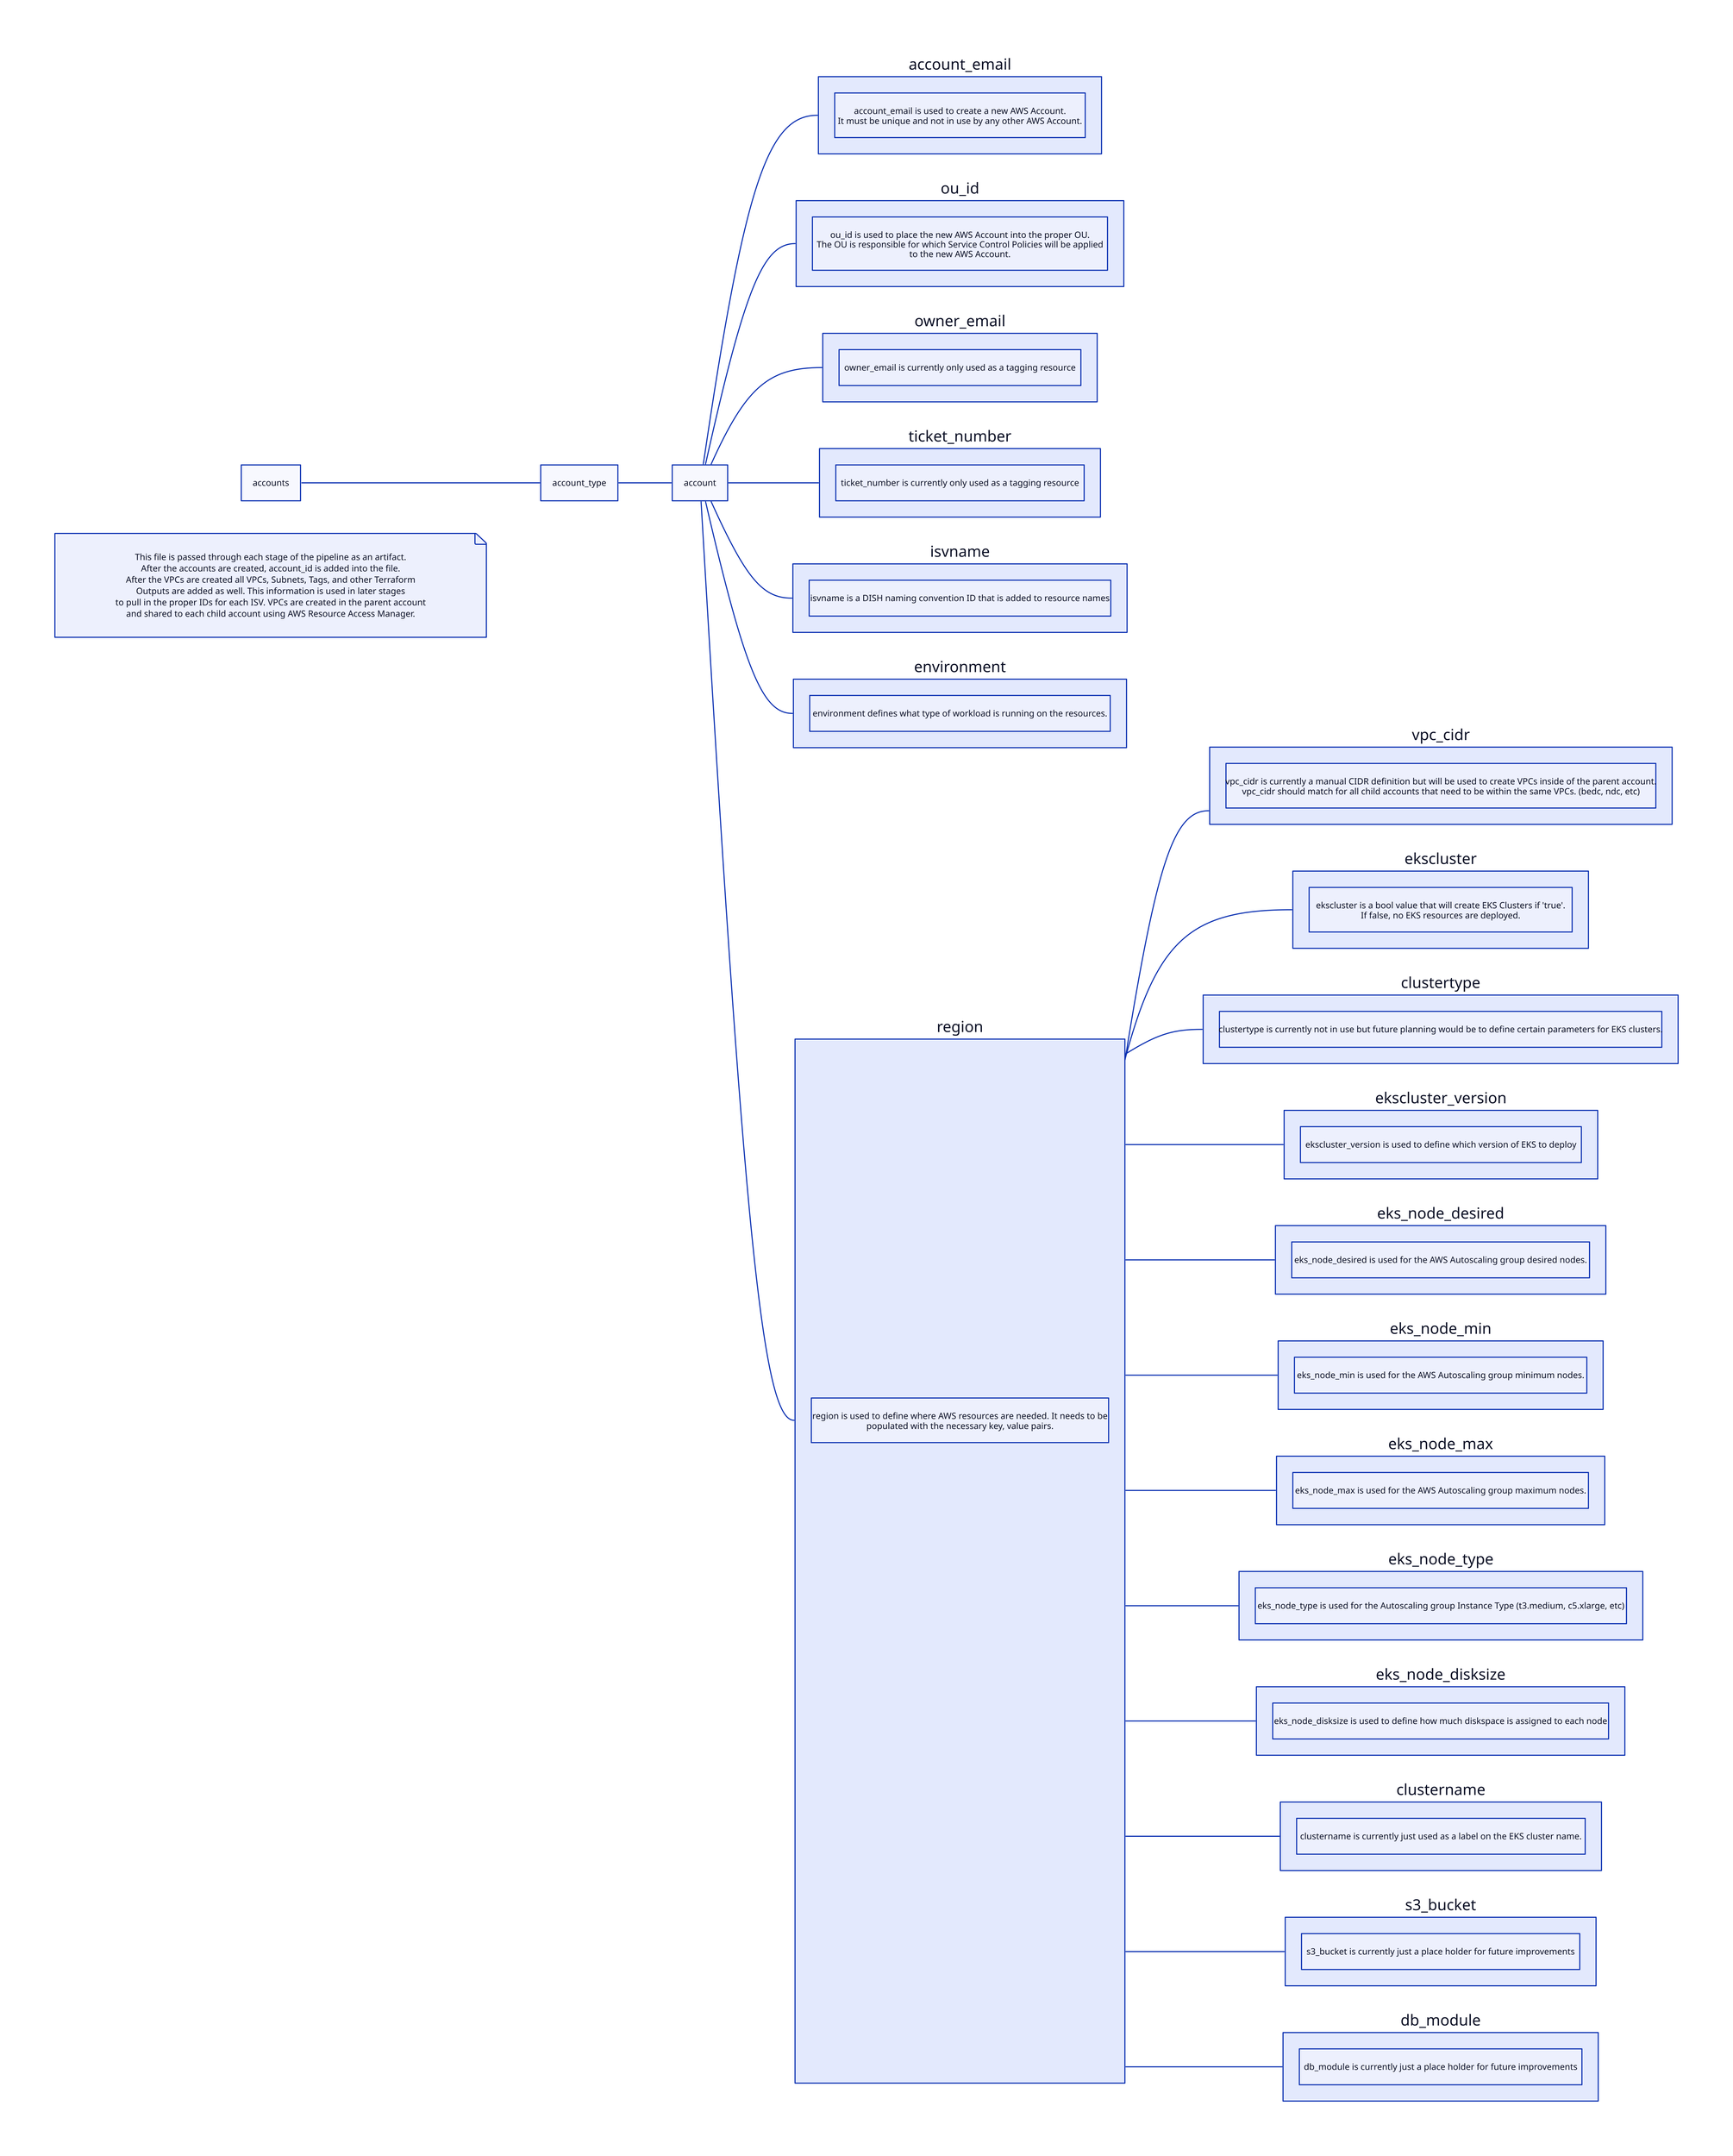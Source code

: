 direction: right
## aws_accounts.json breakdown ##
accounts
accounts -- account_type -- account
account -- account_email
account_email: {|md
    account_email is used to create a new AWS Account.
    It must be unique and not in use by any other AWS Account.
|}
account -- ou_id
ou_id: {|md
    ou_id is used to place the new AWS Account into the proper OU.
    The OU is responsible for which Service Control Policies will be applied
    to the new AWS Account.
|}
account -- owner_email
owner_email: {|md
    owner_email is currently only used as a tagging resource
|}
account -- ticket_number
ticket_number: {|md
    ticket_number is currently only used as a tagging resource
|}
account -- isvname
isvname: {|md
    isvname is a DISH naming convention ID that is added to resource names
|}
account -- environment
environment: {|md
    environment defines what type of workload is running on the resources.
|}
account -- region
region: {|md
    region is used to define where AWS resources are needed. It needs to be 
    populated with the necessary key, value pairs.
    |
}
# region.shape: sequence_diagram
region -- vpc_cidr
vpc_cidr: {|md
    vpc_cidr is currently a manual CIDR definition but will be used to create VPCs inside of the parent account.
    vpc_cidr should match for all child accounts that need to be within the same VPCs. (bedc, ndc, etc)
|}
region -- ekscluster
ekscluster: {|md
    ekscluster is a bool value that will create EKS Clusters if 'true'. 
    If false, no EKS resources are deployed.
|}
region -- clustertype
clustertype: {|md
    clustertype is currently not in use but future planning would be to define certain parameters for EKS clusters.
|}
region -- ekscluster_version
ekscluster_version: {|md
    ekscluster_version is used to define which version of EKS to deploy
|}
region -- eks_node_desired
eks_node_desired: {|md
    eks_node_desired is used for the AWS Autoscaling group desired nodes.
|}
region -- eks_node_min
eks_node_min: {|md
    eks_node_min is used for the AWS Autoscaling group minimum nodes.
|}
region -- eks_node_max
eks_node_max: {|md
    eks_node_max is used for the AWS Autoscaling group maximum nodes.
|}
region -- eks_node_type
eks_node_type: {|md
    eks_node_type is used for the Autoscaling group Instance Type (t3.medium, c5.xlarge, etc)
|}
region -- eks_node_disksize
eks_node_disksize: {|md
    eks_node_disksize is used to define how much diskspace is assigned to each node
|}
region -- clustername
clustername: {|md
    clustername is currently just used as a label on the EKS cluster name.
|}
region -- s3_bucket
s3_bucket: {|md
    s3_bucket is currently just a place holder for future improvements
|}
region -- db_module
db_module: {|md
    db_module is currently just a place holder for future improvements
|}

## Notes about what this file is used for ##
Notes: |md
    This file is passed through each stage of the pipeline as an artifact.
    After the accounts are created, account_id is added into the file.
    After the VPCs are created all VPCs, Subnets, Tags, and other Terraform
    Outputs are added as well. This information is used in later stages
    to pull in the proper IDs for each ISV. VPCs are created in the parent account
    and shared to each child account using AWS Resource Access Manager.
|
Notes.shape: page